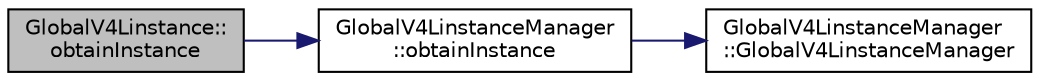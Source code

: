 digraph "GlobalV4Linstance::obtainInstance"
{
 // INTERACTIVE_SVG=YES
  edge [fontname="Helvetica",fontsize="10",labelfontname="Helvetica",labelfontsize="10"];
  node [fontname="Helvetica",fontsize="10",shape=record];
  rankdir="LR";
  Node1 [label="GlobalV4Linstance::\lobtainInstance",height=0.2,width=0.4,color="black", fillcolor="grey75", style="filled", fontcolor="black"];
  Node1 -> Node2 [color="midnightblue",fontsize="10",style="solid",fontname="Helvetica"];
  Node2 [label="GlobalV4LinstanceManager\l::obtainInstance",height=0.2,width=0.4,color="black", fillcolor="white", style="filled",URL="$db/d1e/class_global_v4_linstance_manager.html#abfc9ee86de4744d96744e807203c0905"];
  Node2 -> Node3 [color="midnightblue",fontsize="10",style="solid",fontname="Helvetica"];
  Node3 [label="GlobalV4LinstanceManager\l::GlobalV4LinstanceManager",height=0.2,width=0.4,color="black", fillcolor="white", style="filled",URL="$db/d1e/class_global_v4_linstance_manager.html#a37b624dffd0a73ca840db39a6de1352a"];
}
